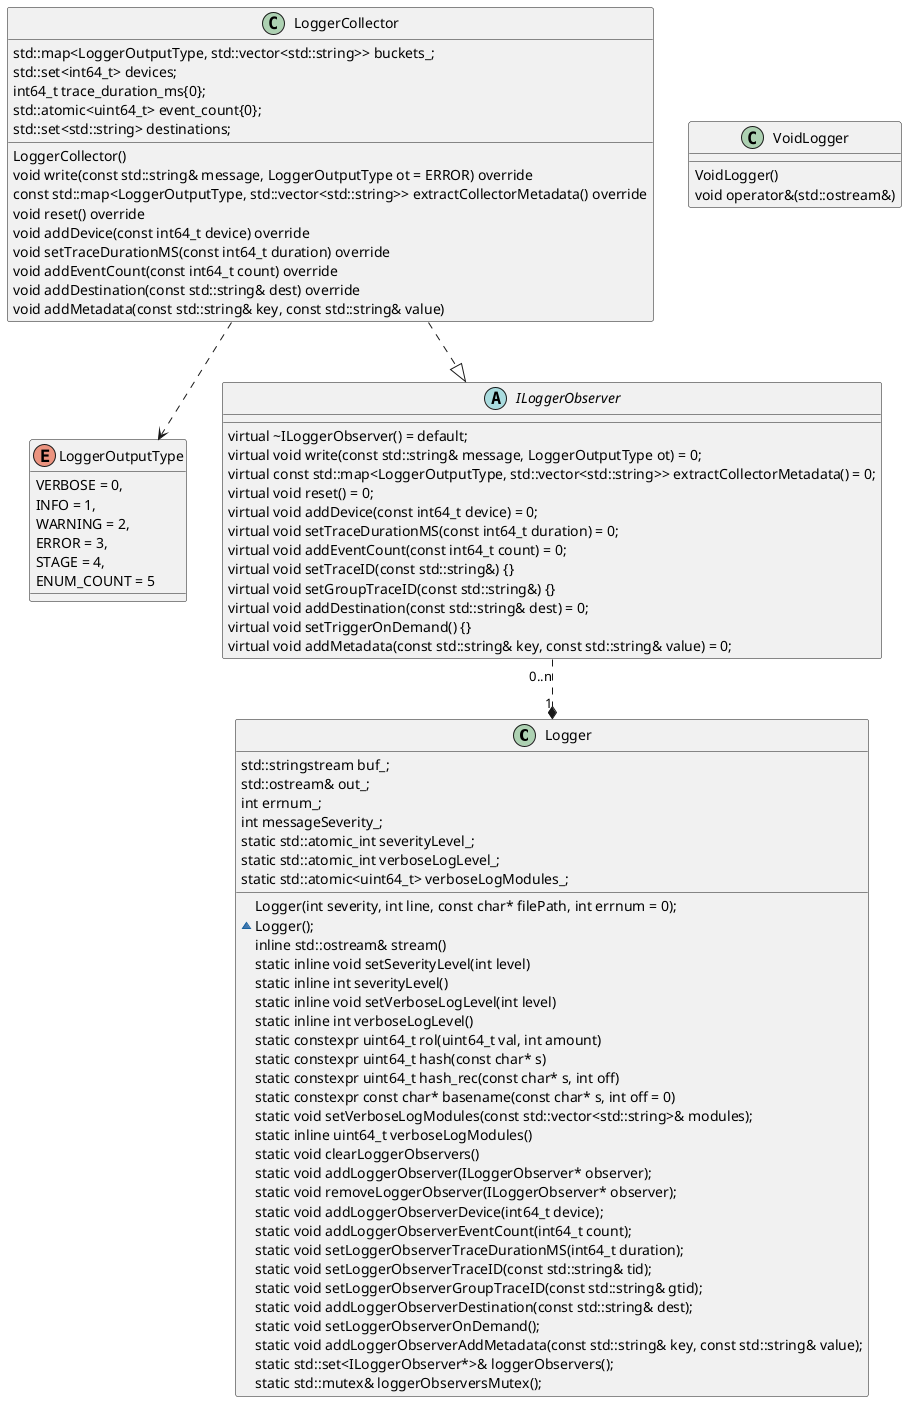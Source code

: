 @startuml
'https://plantuml.com/class-diagram


class Logger {
  Logger(int severity, int line, const char* filePath, int errnum = 0);
  ~Logger();
  inline std::ostream& stream()
  static inline void setSeverityLevel(int level)
  static inline int severityLevel()
  static inline void setVerboseLogLevel(int level)
  static inline int verboseLogLevel()
  static constexpr uint64_t rol(uint64_t val, int amount)
  static constexpr uint64_t hash(const char* s)
  static constexpr uint64_t hash_rec(const char* s, int off)
  static constexpr const char* basename(const char* s, int off = 0)
  static void setVerboseLogModules(const std::vector<std::string>& modules);
  static inline uint64_t verboseLogModules()
  static void clearLoggerObservers()
  static void addLoggerObserver(ILoggerObserver* observer);
  static void removeLoggerObserver(ILoggerObserver* observer);
  static void addLoggerObserverDevice(int64_t device);
  static void addLoggerObserverEventCount(int64_t count);
  static void setLoggerObserverTraceDurationMS(int64_t duration);
  static void setLoggerObserverTraceID(const std::string& tid);
  static void setLoggerObserverGroupTraceID(const std::string& gtid);
  static void addLoggerObserverDestination(const std::string& dest);
  static void setLoggerObserverOnDemand();
  static void addLoggerObserverAddMetadata(const std::string& key, const std::string& value);

  std::stringstream buf_;
  std::ostream& out_;
  int errnum_;
  int messageSeverity_;
  static std::atomic_int severityLevel_;
  static std::atomic_int verboseLogLevel_;
  static std::atomic<uint64_t> verboseLogModules_;
  static std::set<ILoggerObserver*>& loggerObservers();
  static std::mutex& loggerObserversMutex();
}

class VoidLogger {
  VoidLogger()
  void operator&(std::ostream&)
}

enum LoggerOutputType {
  VERBOSE = 0,
  INFO = 1,
  WARNING = 2,
  ERROR = 3,
  STAGE = 4,
  ENUM_COUNT = 5
}

abstract class ILoggerObserver {
  virtual ~ILoggerObserver() = default;
  virtual void write(const std::string& message, LoggerOutputType ot) = 0;
  virtual const std::map<LoggerOutputType, std::vector<std::string>> extractCollectorMetadata() = 0;
  virtual void reset() = 0;
  virtual void addDevice(const int64_t device) = 0;
  virtual void setTraceDurationMS(const int64_t duration) = 0;
  virtual void addEventCount(const int64_t count) = 0;
  virtual void setTraceID(const std::string&) {}
  virtual void setGroupTraceID(const std::string&) {}
  virtual void addDestination(const std::string& dest) = 0;
  virtual void setTriggerOnDemand() {}
  virtual void addMetadata(const std::string& key, const std::string& value) = 0;
}

class LoggerCollector {
    LoggerCollector()
    void write(const std::string& message, LoggerOutputType ot = ERROR) override
    const std::map<LoggerOutputType, std::vector<std::string>> extractCollectorMetadata() override
    void reset() override
    void addDevice(const int64_t device) override
    void setTraceDurationMS(const int64_t duration) override
    void addEventCount(const int64_t count) override
    void addDestination(const std::string& dest) override
    void addMetadata(const std::string& key, const std::string& value)

    std::map<LoggerOutputType, std::vector<std::string>> buckets_;
    std::set<int64_t> devices;
    int64_t trace_duration_ms{0};
    std::atomic<uint64_t> event_count{0};
    std::set<std::string> destinations;
}

LoggerCollector ..|> ILoggerObserver
ILoggerObserver "0..n" ..* "1" Logger
LoggerCollector ..> LoggerOutputType
@enduml